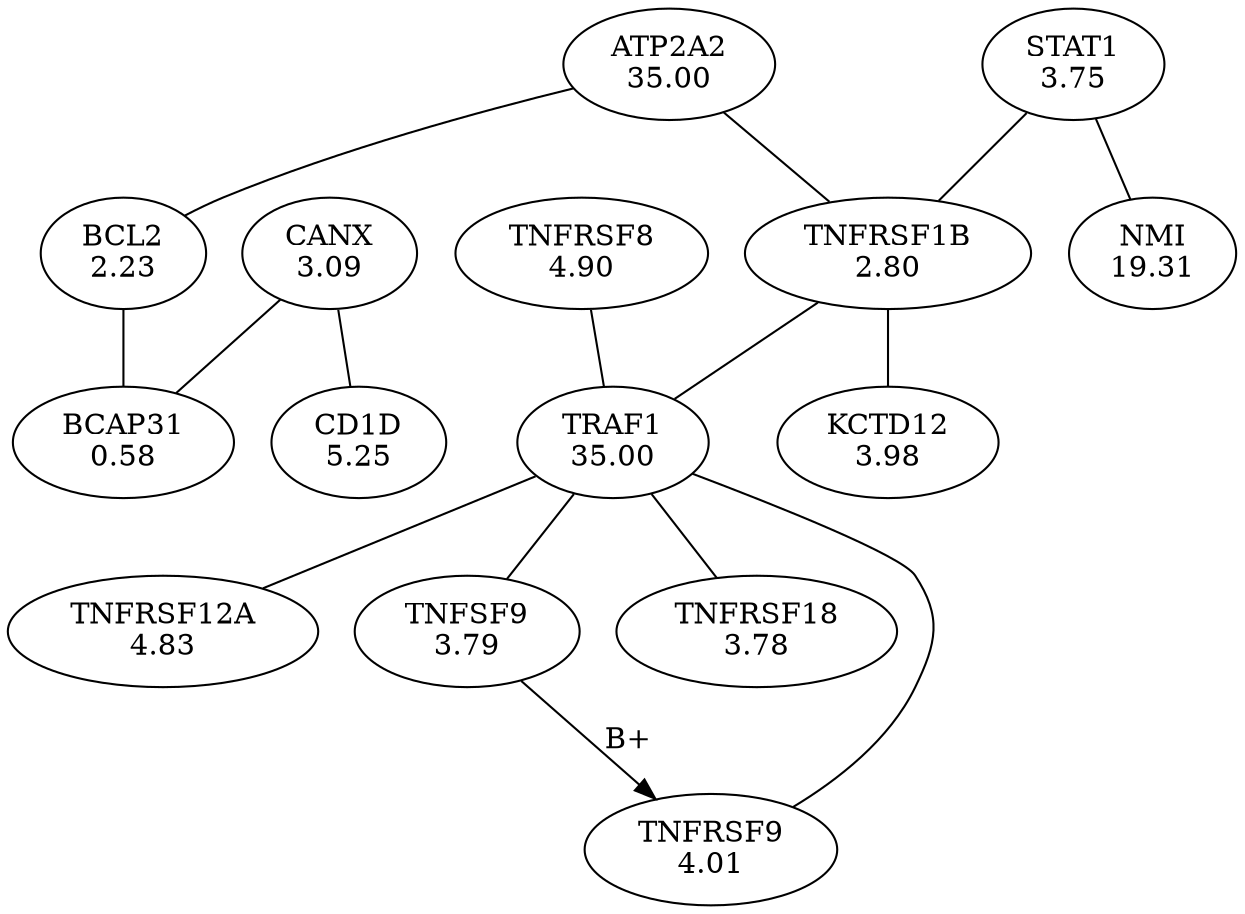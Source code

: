 digraph G {
overlap = scale ;
9887 [label = "BCAP31\n0.58" ] ; 
10884 [label = "CANX\n3.09" ] ; 
12896 [label = "CD1D\n5.25" ] ; 
7858 [label = "BCL2\n2.23" ] ; 
12337 [label = "ATP2A2\n35.00" ] ; 
14639 [label = "TNFRSF1B\n2.80" ] ; 
10153 [label = "TRAF1\n35.00" ] ; 
6731 [label = "TNFRSF8\n4.90" ] ; 
1552 [label = "TNFRSF12A\n4.83" ] ; 
11731 [label = "TNFRSF9\n4.01" ] ; 
7815 [label = "KCTD12\n3.98" ] ; 
5740 [label = "TNFSF9\n3.79" ] ; 
11826 [label = "TNFRSF18\n3.78" ] ; 
10273 [label = "STAT1\n3.75" ] ; 
823 [label = "NMI\n19.31" ] ; 
10884 -> 9887 [arrowhead = "none" ]
10884 -> 12896 [arrowhead = "none" ]
7858 -> 9887 [arrowhead = "none" ]
12337 -> 7858 [arrowhead = "none" ]
12337 -> 14639 [arrowhead = "none" ]
14639 -> 10153 [arrowhead = "none" ]
10153 -> 11826 [arrowhead = "none" ]
11731 -> 10153 [arrowhead = "none" ]
6731 -> 10153 [arrowhead = "none" ]
10153 -> 1552 [arrowhead = "none" ]
14639 -> 7815 [arrowhead = "none" ]
10153 -> 5740 [arrowhead = "none" ]
5740 -> 11731 [label = "B+" ]
10273 -> 14639 [arrowhead = "none" ]
10273 -> 823 [arrowhead = "none" ]
}
